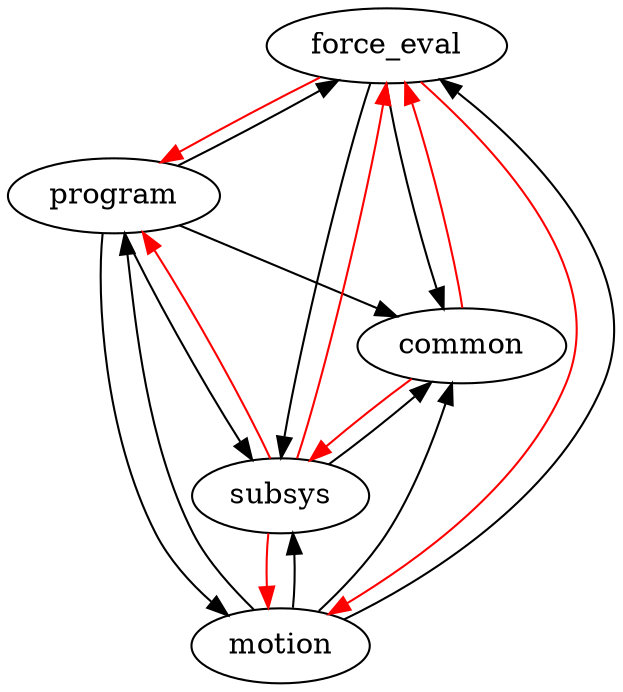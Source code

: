 digraph cp2k {
force_eval -> program [color=red];
subsys -> motion [color=red];
motion -> subsys [color=black];
program -> force_eval [color=black];
common -> force_eval [color=red];
force_eval -> common [color=black];
program -> motion [color=black];
subsys -> force_eval [color=red];
motion -> force_eval [color=black];
force_eval -> subsys [color=black];
common -> subsys [color=red];
program -> subsys [color=black];
motion -> common [color=black];
motion -> program [color=black];
subsys -> common [color=black];
subsys -> program [color=red];
force_eval -> motion [color=red];
program -> common [color=black];
}
